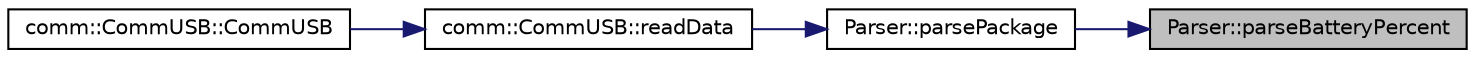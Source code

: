 digraph "Parser::parseBatteryPercent"
{
 // LATEX_PDF_SIZE
  edge [fontname="Helvetica",fontsize="10",labelfontname="Helvetica",labelfontsize="10"];
  node [fontname="Helvetica",fontsize="10",shape=record];
  rankdir="RL";
  Node1 [label="Parser::parseBatteryPercent",height=0.2,width=0.4,color="black", fillcolor="grey75", style="filled", fontcolor="black",tooltip=" "];
  Node1 -> Node2 [dir="back",color="midnightblue",fontsize="10",style="solid",fontname="Helvetica"];
  Node2 [label="Parser::parsePackage",height=0.2,width=0.4,color="black", fillcolor="white", style="filled",URL="$class_parser.html#abb022bc12ff85330ac74193703f69102",tooltip="Parses received messages from Line Scale to usable data for GUI."];
  Node2 -> Node3 [dir="back",color="midnightblue",fontsize="10",style="solid",fontname="Helvetica"];
  Node3 [label="comm::CommUSB::readData",height=0.2,width=0.4,color="black", fillcolor="white", style="filled",URL="$classcomm_1_1_comm_u_s_b.html#ad37cdf76196c13ec5e8225853b3f6d05",tooltip="Method to read the received data."];
  Node3 -> Node4 [dir="back",color="midnightblue",fontsize="10",style="solid",fontname="Helvetica"];
  Node4 [label="comm::CommUSB::CommUSB",height=0.2,width=0.4,color="black", fillcolor="white", style="filled",URL="$classcomm_1_1_comm_u_s_b.html#a29440857f23e85afb8b8c0803c5ba7c5",tooltip="Construct a new Comm USB object."];
}
